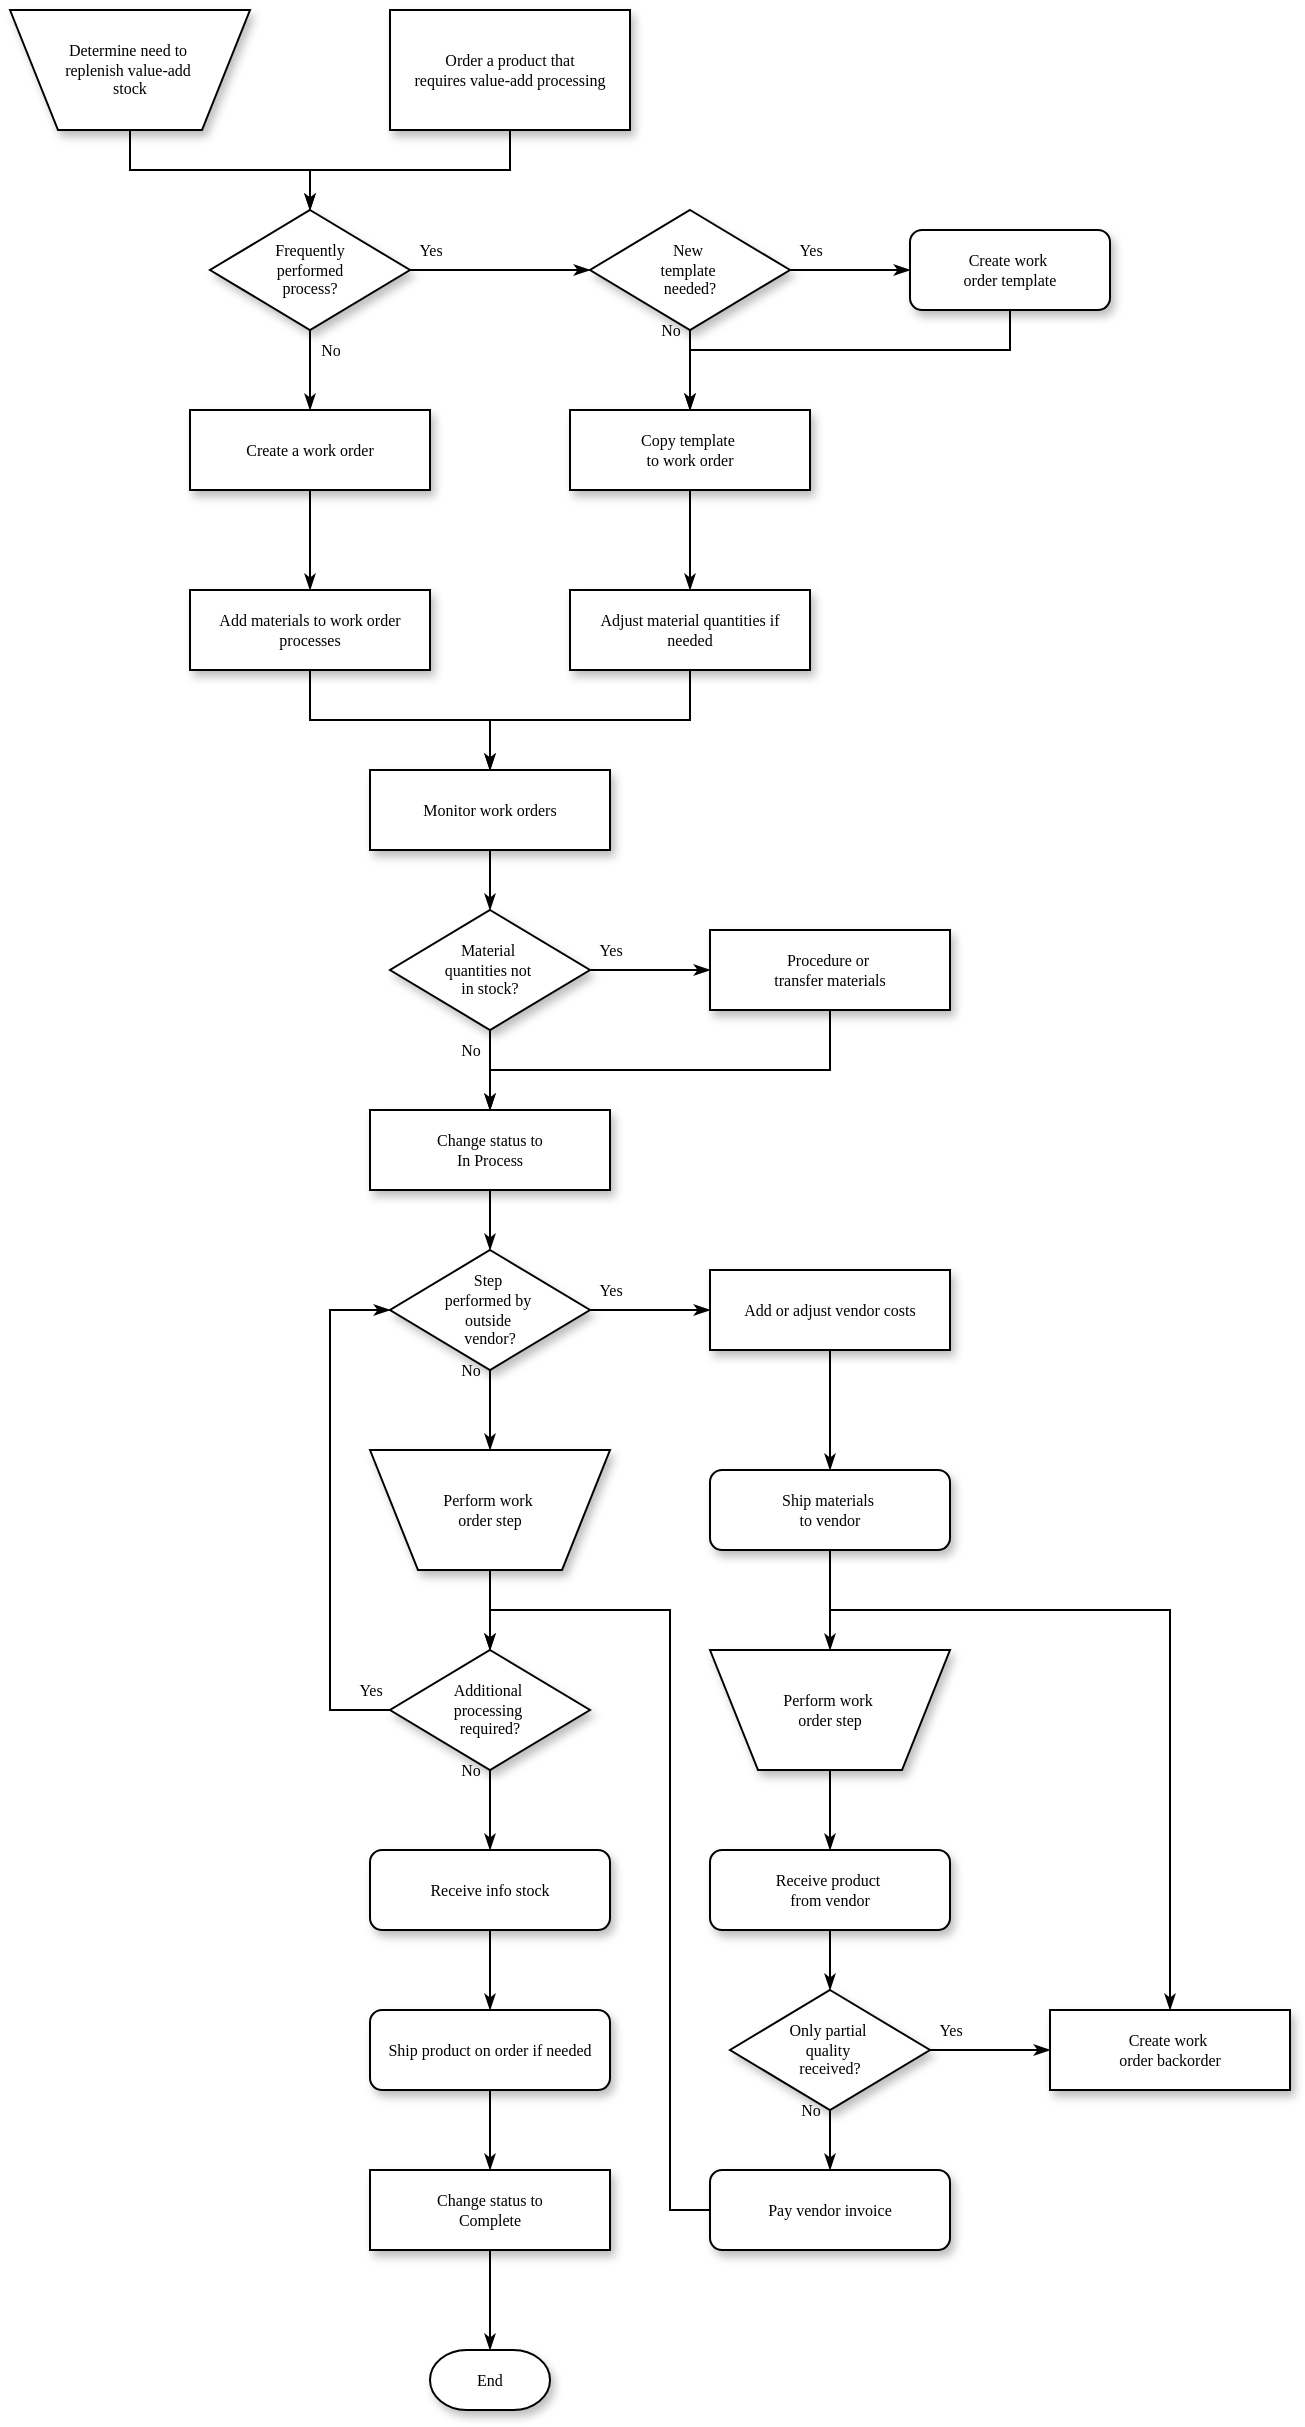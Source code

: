 <mxfile version="12.2.7" type="github" pages="2"><diagram name="Page-1" id="edf60f1a-56cd-e834-aa8a-f176f3a09ee4"><mxGraphModel dx="1024" dy="566" grid="1" gridSize="10" guides="1" tooltips="1" connect="1" arrows="1" fold="1" page="1" pageScale="1" pageWidth="1100" pageHeight="850" background="#ffffff" math="0" shadow="0"><root><mxCell id="0"/><mxCell id="1" parent="0"/><mxCell id="60e70716793133e9-31" style="edgeStyle=orthogonalEdgeStyle;rounded=0;html=1;labelBackgroundColor=none;startSize=5;endArrow=classicThin;endFill=1;endSize=5;jettySize=auto;orthogonalLoop=1;strokeWidth=1;fontFamily=Verdana;fontSize=8" parent="1" source="60e70716793133e9-2" target="60e70716793133e9-5" edge="1"><mxGeometry relative="1" as="geometry"/></mxCell><mxCell id="60e70716793133e9-2" value="Determine need to&amp;nbsp;&lt;div&gt;replenish value-add&amp;nbsp;&lt;/div&gt;&lt;div&gt;stock&lt;/div&gt;" style="shape=trapezoid;whiteSpace=wrap;html=1;rounded=0;shadow=1;labelBackgroundColor=none;strokeWidth=1;fontFamily=Verdana;fontSize=8;align=center;flipV=1;" parent="1" vertex="1"><mxGeometry x="100" y="120" width="120" height="60" as="geometry"/></mxCell><mxCell id="60e70716793133e9-32" style="edgeStyle=orthogonalEdgeStyle;rounded=0;html=1;labelBackgroundColor=none;startSize=5;endArrow=classicThin;endFill=1;endSize=5;jettySize=auto;orthogonalLoop=1;strokeWidth=1;fontFamily=Verdana;fontSize=8" parent="1" source="60e70716793133e9-4" target="60e70716793133e9-5" edge="1"><mxGeometry relative="1" as="geometry"/></mxCell><mxCell id="60e70716793133e9-4" value="Order a product that&lt;div&gt;requires value-add processing&lt;/div&gt;" style="rounded=0;whiteSpace=wrap;html=1;shadow=1;labelBackgroundColor=none;strokeWidth=1;fontFamily=Verdana;fontSize=8;align=center;" parent="1" vertex="1"><mxGeometry x="290" y="120" width="120" height="60" as="geometry"/></mxCell><mxCell id="60e70716793133e9-33" value="Yes" style="edgeStyle=orthogonalEdgeStyle;rounded=0;html=1;labelBackgroundColor=none;startSize=5;endArrow=classicThin;endFill=1;endSize=5;jettySize=auto;orthogonalLoop=1;strokeWidth=1;fontFamily=Verdana;fontSize=8" parent="1" source="60e70716793133e9-5" target="60e70716793133e9-7" edge="1"><mxGeometry x="-0.778" y="10" relative="1" as="geometry"><mxPoint as="offset"/></mxGeometry></mxCell><mxCell id="60e70716793133e9-37" value="No" style="edgeStyle=orthogonalEdgeStyle;rounded=0;html=1;labelBackgroundColor=none;startSize=5;endArrow=classicThin;endFill=1;endSize=5;jettySize=auto;orthogonalLoop=1;strokeWidth=1;fontFamily=Verdana;fontSize=8" parent="1" source="60e70716793133e9-5" target="60e70716793133e9-9" edge="1"><mxGeometry x="-0.5" y="10" relative="1" as="geometry"><mxPoint as="offset"/></mxGeometry></mxCell><mxCell id="60e70716793133e9-5" value="Frequently&lt;div&gt;performed&lt;/div&gt;&lt;div&gt;process?&lt;/div&gt;" style="rhombus;whiteSpace=wrap;html=1;rounded=0;shadow=1;labelBackgroundColor=none;strokeWidth=1;fontFamily=Verdana;fontSize=8;align=center;" parent="1" vertex="1"><mxGeometry x="200" y="220" width="100" height="60" as="geometry"/></mxCell><mxCell id="60e70716793133e9-34" value="Yes" style="edgeStyle=orthogonalEdgeStyle;rounded=0;html=1;labelBackgroundColor=none;startSize=5;endArrow=classicThin;endFill=1;endSize=5;jettySize=auto;orthogonalLoop=1;strokeWidth=1;fontFamily=Verdana;fontSize=8" parent="1" source="60e70716793133e9-7" target="60e70716793133e9-8" edge="1"><mxGeometry x="-0.667" y="10" relative="1" as="geometry"><mxPoint as="offset"/></mxGeometry></mxCell><mxCell id="60e70716793133e9-35" value="No" style="edgeStyle=orthogonalEdgeStyle;rounded=0;html=1;labelBackgroundColor=none;startSize=5;endArrow=classicThin;endFill=1;endSize=5;jettySize=auto;orthogonalLoop=1;strokeWidth=1;fontFamily=Verdana;fontSize=8" parent="1" source="60e70716793133e9-7" target="60e70716793133e9-10" edge="1"><mxGeometry x="-1" y="-10" relative="1" as="geometry"><mxPoint x="440" y="300" as="targetPoint"/><Array as="points"/><mxPoint as="offset"/></mxGeometry></mxCell><mxCell id="60e70716793133e9-7" value="New&amp;nbsp;&lt;div&gt;template&amp;nbsp;&lt;/div&gt;&lt;div&gt;needed?&lt;/div&gt;" style="rhombus;whiteSpace=wrap;html=1;rounded=0;shadow=1;labelBackgroundColor=none;strokeWidth=1;fontFamily=Verdana;fontSize=8;align=center;" parent="1" vertex="1"><mxGeometry x="390" y="220" width="100" height="60" as="geometry"/></mxCell><mxCell id="60e70716793133e9-36" style="edgeStyle=orthogonalEdgeStyle;rounded=0;html=1;labelBackgroundColor=none;startSize=5;endArrow=classicThin;endFill=1;endSize=5;jettySize=auto;orthogonalLoop=1;strokeWidth=1;fontFamily=Verdana;fontSize=8" parent="1" source="60e70716793133e9-8" target="60e70716793133e9-10" edge="1"><mxGeometry relative="1" as="geometry"><Array as="points"><mxPoint x="600" y="290"/><mxPoint x="440" y="290"/></Array></mxGeometry></mxCell><mxCell id="60e70716793133e9-8" value="Create work&amp;nbsp;&lt;div&gt;order template&lt;/div&gt;" style="rounded=1;whiteSpace=wrap;html=1;shadow=1;labelBackgroundColor=none;strokeWidth=1;fontFamily=Verdana;fontSize=8;align=center;" parent="1" vertex="1"><mxGeometry x="550" y="230" width="100" height="40" as="geometry"/></mxCell><mxCell id="60e70716793133e9-38" style="edgeStyle=orthogonalEdgeStyle;rounded=0;html=1;labelBackgroundColor=none;startSize=5;endArrow=classicThin;endFill=1;endSize=5;jettySize=auto;orthogonalLoop=1;strokeWidth=1;fontFamily=Verdana;fontSize=8" parent="1" source="60e70716793133e9-9" target="60e70716793133e9-11" edge="1"><mxGeometry relative="1" as="geometry"/></mxCell><mxCell id="60e70716793133e9-9" value="Create a work order" style="whiteSpace=wrap;html=1;rounded=0;shadow=1;labelBackgroundColor=none;strokeWidth=1;fontFamily=Verdana;fontSize=8;align=center;" parent="1" vertex="1"><mxGeometry x="190" y="320" width="120" height="40" as="geometry"/></mxCell><mxCell id="60e70716793133e9-39" style="edgeStyle=orthogonalEdgeStyle;rounded=0;html=1;labelBackgroundColor=none;startSize=5;endArrow=classicThin;endFill=1;endSize=5;jettySize=auto;orthogonalLoop=1;strokeWidth=1;fontFamily=Verdana;fontSize=8" parent="1" source="60e70716793133e9-10" target="60e70716793133e9-12" edge="1"><mxGeometry relative="1" as="geometry"/></mxCell><mxCell id="60e70716793133e9-10" value="Copy template&amp;nbsp;&lt;div&gt;to work order&lt;/div&gt;" style="whiteSpace=wrap;html=1;rounded=0;shadow=1;labelBackgroundColor=none;strokeWidth=1;fontFamily=Verdana;fontSize=8;align=center;" parent="1" vertex="1"><mxGeometry x="380" y="320" width="120" height="40" as="geometry"/></mxCell><mxCell id="60e70716793133e9-41" style="edgeStyle=orthogonalEdgeStyle;rounded=0;html=1;labelBackgroundColor=none;startSize=5;endArrow=classicThin;endFill=1;endSize=5;jettySize=auto;orthogonalLoop=1;strokeWidth=1;fontFamily=Verdana;fontSize=8" parent="1" source="60e70716793133e9-11" target="60e70716793133e9-13" edge="1"><mxGeometry relative="1" as="geometry"/></mxCell><mxCell id="60e70716793133e9-11" value="Add materials to work order processes" style="whiteSpace=wrap;html=1;rounded=0;shadow=1;labelBackgroundColor=none;strokeWidth=1;fontFamily=Verdana;fontSize=8;align=center;spacing=6;" parent="1" vertex="1"><mxGeometry x="190" y="410" width="120" height="40" as="geometry"/></mxCell><mxCell id="60e70716793133e9-40" style="edgeStyle=orthogonalEdgeStyle;rounded=0;html=1;labelBackgroundColor=none;startSize=5;endArrow=classicThin;endFill=1;endSize=5;jettySize=auto;orthogonalLoop=1;strokeWidth=1;fontFamily=Verdana;fontSize=8" parent="1" source="60e70716793133e9-12" target="60e70716793133e9-13" edge="1"><mxGeometry relative="1" as="geometry"/></mxCell><mxCell id="60e70716793133e9-12" value="Adjust material quantities if needed" style="whiteSpace=wrap;html=1;rounded=0;shadow=1;labelBackgroundColor=none;strokeWidth=1;fontFamily=Verdana;fontSize=8;align=center;spacing=6;" parent="1" vertex="1"><mxGeometry x="380" y="410" width="120" height="40" as="geometry"/></mxCell><mxCell id="60e70716793133e9-42" style="edgeStyle=orthogonalEdgeStyle;rounded=0;html=1;labelBackgroundColor=none;startSize=5;endArrow=classicThin;endFill=1;endSize=5;jettySize=auto;orthogonalLoop=1;strokeWidth=1;fontFamily=Verdana;fontSize=8" parent="1" source="60e70716793133e9-13" target="60e70716793133e9-14" edge="1"><mxGeometry relative="1" as="geometry"/></mxCell><mxCell id="60e70716793133e9-13" value="Monitor work orders" style="whiteSpace=wrap;html=1;rounded=0;shadow=1;labelBackgroundColor=none;strokeWidth=1;fontFamily=Verdana;fontSize=8;align=center;" parent="1" vertex="1"><mxGeometry x="280" y="500" width="120" height="40" as="geometry"/></mxCell><mxCell id="60e70716793133e9-43" value="Yes" style="edgeStyle=orthogonalEdgeStyle;rounded=0;html=1;labelBackgroundColor=none;startSize=5;endArrow=classicThin;endFill=1;endSize=5;jettySize=auto;orthogonalLoop=1;strokeWidth=1;fontFamily=Verdana;fontSize=8" parent="1" source="60e70716793133e9-14" target="60e70716793133e9-15" edge="1"><mxGeometry x="-0.667" y="10" relative="1" as="geometry"><mxPoint as="offset"/></mxGeometry></mxCell><mxCell id="60e70716793133e9-44" value="No" style="edgeStyle=orthogonalEdgeStyle;rounded=0;html=1;labelBackgroundColor=none;startSize=5;endArrow=classicThin;endFill=1;endSize=5;jettySize=auto;orthogonalLoop=1;strokeWidth=1;fontFamily=Verdana;fontSize=8" parent="1" source="60e70716793133e9-14" target="60e70716793133e9-16" edge="1"><mxGeometry x="-0.5" y="-10" relative="1" as="geometry"><mxPoint as="offset"/></mxGeometry></mxCell><mxCell id="60e70716793133e9-14" value="Material&amp;nbsp;&lt;div&gt;quantities not&amp;nbsp;&lt;/div&gt;&lt;div&gt;in stock?&lt;/div&gt;" style="rhombus;whiteSpace=wrap;html=1;rounded=0;shadow=1;labelBackgroundColor=none;strokeWidth=1;fontFamily=Verdana;fontSize=8;align=center;" parent="1" vertex="1"><mxGeometry x="290" y="570" width="100" height="60" as="geometry"/></mxCell><mxCell id="60e70716793133e9-45" style="edgeStyle=orthogonalEdgeStyle;rounded=0;html=1;labelBackgroundColor=none;startSize=5;endArrow=classicThin;endFill=1;endSize=5;jettySize=auto;orthogonalLoop=1;strokeWidth=1;fontFamily=Verdana;fontSize=8" parent="1" source="60e70716793133e9-15" target="60e70716793133e9-16" edge="1"><mxGeometry relative="1" as="geometry"><Array as="points"><mxPoint x="510" y="650"/><mxPoint x="340" y="650"/></Array></mxGeometry></mxCell><mxCell id="60e70716793133e9-15" value="Procedure or&amp;nbsp;&lt;div&gt;transfer materials&lt;/div&gt;" style="whiteSpace=wrap;html=1;rounded=0;shadow=1;labelBackgroundColor=none;strokeWidth=1;fontFamily=Verdana;fontSize=8;align=center;" parent="1" vertex="1"><mxGeometry x="450" y="580" width="120" height="40" as="geometry"/></mxCell><mxCell id="60e70716793133e9-46" style="edgeStyle=orthogonalEdgeStyle;rounded=0;html=1;labelBackgroundColor=none;startSize=5;endArrow=classicThin;endFill=1;endSize=5;jettySize=auto;orthogonalLoop=1;strokeWidth=1;fontFamily=Verdana;fontSize=8" parent="1" source="60e70716793133e9-16" target="60e70716793133e9-17" edge="1"><mxGeometry relative="1" as="geometry"/></mxCell><mxCell id="60e70716793133e9-16" value="Change status to&lt;div&gt;In Process&lt;/div&gt;" style="whiteSpace=wrap;html=1;rounded=0;shadow=1;labelBackgroundColor=none;strokeWidth=1;fontFamily=Verdana;fontSize=8;align=center;" parent="1" vertex="1"><mxGeometry x="280" y="670" width="120" height="40" as="geometry"/></mxCell><mxCell id="60e70716793133e9-47" value="Yes" style="edgeStyle=orthogonalEdgeStyle;rounded=0;html=1;labelBackgroundColor=none;startSize=5;endArrow=classicThin;endFill=1;endSize=5;jettySize=auto;orthogonalLoop=1;strokeWidth=1;fontFamily=Verdana;fontSize=8" parent="1" source="60e70716793133e9-17" target="60e70716793133e9-18" edge="1"><mxGeometry x="-0.667" y="10" relative="1" as="geometry"><mxPoint as="offset"/></mxGeometry></mxCell><mxCell id="60e70716793133e9-50" value="No" style="edgeStyle=orthogonalEdgeStyle;rounded=0;html=1;labelBackgroundColor=none;startSize=5;endArrow=classicThin;endFill=1;endSize=5;jettySize=auto;orthogonalLoop=1;strokeWidth=1;fontFamily=Verdana;fontSize=8" parent="1" source="60e70716793133e9-17" target="60e70716793133e9-19" edge="1"><mxGeometry x="-1" y="-10" relative="1" as="geometry"><mxPoint as="offset"/></mxGeometry></mxCell><mxCell id="60e70716793133e9-17" value="Step&amp;nbsp;&lt;div&gt;performed by&amp;nbsp;&lt;/div&gt;&lt;div&gt;outside&amp;nbsp;&lt;/div&gt;&lt;div&gt;vendor?&lt;/div&gt;" style="rhombus;whiteSpace=wrap;html=1;rounded=0;shadow=1;labelBackgroundColor=none;strokeWidth=1;fontFamily=Verdana;fontSize=8;align=center;" parent="1" vertex="1"><mxGeometry x="290" y="740" width="100" height="60" as="geometry"/></mxCell><mxCell id="60e70716793133e9-48" style="edgeStyle=orthogonalEdgeStyle;rounded=0;html=1;labelBackgroundColor=none;startSize=5;endArrow=classicThin;endFill=1;endSize=5;jettySize=auto;orthogonalLoop=1;strokeWidth=1;fontFamily=Verdana;fontSize=8" parent="1" source="60e70716793133e9-18" target="60e70716793133e9-20" edge="1"><mxGeometry relative="1" as="geometry"/></mxCell><mxCell id="60e70716793133e9-18" value="Add or adjust vendor costs" style="whiteSpace=wrap;html=1;rounded=0;shadow=1;labelBackgroundColor=none;strokeWidth=1;fontFamily=Verdana;fontSize=8;align=center;" parent="1" vertex="1"><mxGeometry x="450" y="750" width="120" height="40" as="geometry"/></mxCell><mxCell id="60e70716793133e9-52" style="edgeStyle=orthogonalEdgeStyle;rounded=0;html=1;labelBackgroundColor=none;startSize=5;endArrow=classicThin;endFill=1;endSize=5;jettySize=auto;orthogonalLoop=1;strokeWidth=1;fontFamily=Verdana;fontSize=8" parent="1" source="60e70716793133e9-19" target="60e70716793133e9-21" edge="1"><mxGeometry relative="1" as="geometry"/></mxCell><mxCell id="60e70716793133e9-19" value="Perform work&amp;nbsp;&lt;div&gt;order step&lt;/div&gt;" style="shape=trapezoid;whiteSpace=wrap;html=1;rounded=0;shadow=1;labelBackgroundColor=none;strokeWidth=1;fontFamily=Verdana;fontSize=8;align=center;flipV=1;" parent="1" vertex="1"><mxGeometry x="280" y="840" width="120" height="60" as="geometry"/></mxCell><mxCell id="60e70716793133e9-49" style="edgeStyle=orthogonalEdgeStyle;rounded=0;html=1;labelBackgroundColor=none;startSize=5;endArrow=classicThin;endFill=1;endSize=5;jettySize=auto;orthogonalLoop=1;strokeWidth=1;fontFamily=Verdana;fontSize=8" parent="1" source="60e70716793133e9-20" target="60e70716793133e9-22" edge="1"><mxGeometry relative="1" as="geometry"/></mxCell><mxCell id="60e70716793133e9-53" style="edgeStyle=orthogonalEdgeStyle;rounded=0;html=1;labelBackgroundColor=none;startSize=5;endArrow=classicThin;endFill=1;endSize=5;jettySize=auto;orthogonalLoop=1;strokeWidth=1;fontFamily=Verdana;fontSize=8" parent="1" source="60e70716793133e9-20" target="60e70716793133e9-27" edge="1"><mxGeometry relative="1" as="geometry"><Array as="points"><mxPoint x="510" y="920"/><mxPoint x="680" y="920"/></Array></mxGeometry></mxCell><mxCell id="60e70716793133e9-20" value="Ship materials&amp;nbsp;&lt;div&gt;to vendor&lt;/div&gt;" style="rounded=1;whiteSpace=wrap;html=1;shadow=1;labelBackgroundColor=none;strokeWidth=1;fontFamily=Verdana;fontSize=8;align=center;" parent="1" vertex="1"><mxGeometry x="450" y="850" width="120" height="40" as="geometry"/></mxCell><mxCell id="60e70716793133e9-51" value="Yes" style="edgeStyle=orthogonalEdgeStyle;rounded=0;html=1;labelBackgroundColor=none;startSize=5;endArrow=classicThin;endFill=1;endSize=5;jettySize=auto;orthogonalLoop=1;strokeWidth=1;fontFamily=Verdana;fontSize=8" parent="1" source="60e70716793133e9-21" target="60e70716793133e9-17" edge="1"><mxGeometry x="-0.692" y="-20" relative="1" as="geometry"><Array as="points"><mxPoint x="260" y="970.0"/><mxPoint x="260" y="770"/></Array><mxPoint as="offset"/></mxGeometry></mxCell><mxCell id="60e70716793133e9-54" value="No" style="edgeStyle=orthogonalEdgeStyle;rounded=0;html=1;labelBackgroundColor=none;startSize=5;endArrow=classicThin;endFill=1;endSize=5;jettySize=auto;orthogonalLoop=1;strokeWidth=1;fontFamily=Verdana;fontSize=8" parent="1" source="60e70716793133e9-21" target="60e70716793133e9-23" edge="1"><mxGeometry x="-1" y="-10" relative="1" as="geometry"><mxPoint as="offset"/></mxGeometry></mxCell><mxCell id="60e70716793133e9-21" value="Additional&amp;nbsp;&lt;div&gt;processing&amp;nbsp;&lt;/div&gt;&lt;div&gt;required?&lt;/div&gt;" style="rhombus;whiteSpace=wrap;html=1;rounded=0;shadow=1;labelBackgroundColor=none;strokeWidth=1;fontFamily=Verdana;fontSize=8;align=center;" parent="1" vertex="1"><mxGeometry x="290" y="940" width="100" height="60" as="geometry"/></mxCell><mxCell id="60e70716793133e9-58" style="edgeStyle=orthogonalEdgeStyle;rounded=0;html=1;labelBackgroundColor=none;startSize=5;endArrow=classicThin;endFill=1;endSize=5;jettySize=auto;orthogonalLoop=1;strokeWidth=1;fontFamily=Verdana;fontSize=8" parent="1" source="60e70716793133e9-22" target="60e70716793133e9-24" edge="1"><mxGeometry relative="1" as="geometry"/></mxCell><mxCell id="60e70716793133e9-22" value="Perform work&amp;nbsp;&lt;div&gt;order step&lt;/div&gt;" style="shape=trapezoid;whiteSpace=wrap;html=1;rounded=0;shadow=1;labelBackgroundColor=none;strokeWidth=1;fontFamily=Verdana;fontSize=8;align=center;flipV=1;" parent="1" vertex="1"><mxGeometry x="450" y="940" width="120" height="60" as="geometry"/></mxCell><mxCell id="60e70716793133e9-55" style="edgeStyle=orthogonalEdgeStyle;rounded=0;html=1;labelBackgroundColor=none;startSize=5;endArrow=classicThin;endFill=1;endSize=5;jettySize=auto;orthogonalLoop=1;strokeWidth=1;fontFamily=Verdana;fontSize=8" parent="1" source="60e70716793133e9-23" target="60e70716793133e9-25" edge="1"><mxGeometry relative="1" as="geometry"/></mxCell><mxCell id="60e70716793133e9-23" value="Receive info stock" style="rounded=1;whiteSpace=wrap;html=1;shadow=1;labelBackgroundColor=none;strokeWidth=1;fontFamily=Verdana;fontSize=8;align=center;" parent="1" vertex="1"><mxGeometry x="280" y="1040" width="120" height="40" as="geometry"/></mxCell><mxCell id="60e70716793133e9-59" style="edgeStyle=orthogonalEdgeStyle;rounded=0;html=1;labelBackgroundColor=none;startSize=5;endArrow=classicThin;endFill=1;endSize=5;jettySize=auto;orthogonalLoop=1;strokeWidth=1;fontFamily=Verdana;fontSize=8" parent="1" source="60e70716793133e9-24" target="60e70716793133e9-26" edge="1"><mxGeometry relative="1" as="geometry"/></mxCell><mxCell id="60e70716793133e9-24" value="Receive product&amp;nbsp;&lt;div&gt;from vendor&lt;/div&gt;" style="rounded=1;whiteSpace=wrap;html=1;shadow=1;labelBackgroundColor=none;strokeWidth=1;fontFamily=Verdana;fontSize=8;align=center;" parent="1" vertex="1"><mxGeometry x="450" y="1040" width="120" height="40" as="geometry"/></mxCell><mxCell id="60e70716793133e9-56" style="edgeStyle=orthogonalEdgeStyle;rounded=0;html=1;labelBackgroundColor=none;startSize=5;endArrow=classicThin;endFill=1;endSize=5;jettySize=auto;orthogonalLoop=1;strokeWidth=1;fontFamily=Verdana;fontSize=8" parent="1" source="60e70716793133e9-25" target="60e70716793133e9-28" edge="1"><mxGeometry relative="1" as="geometry"/></mxCell><mxCell id="60e70716793133e9-25" value="Ship product on order if needed" style="rounded=1;whiteSpace=wrap;html=1;shadow=1;labelBackgroundColor=none;strokeWidth=1;fontFamily=Verdana;fontSize=8;align=center;" parent="1" vertex="1"><mxGeometry x="280" y="1120" width="120" height="40" as="geometry"/></mxCell><mxCell id="60e70716793133e9-60" value="No" style="edgeStyle=orthogonalEdgeStyle;rounded=0;html=1;labelBackgroundColor=none;startSize=5;endArrow=classicThin;endFill=1;endSize=5;jettySize=auto;orthogonalLoop=1;strokeWidth=1;fontFamily=Verdana;fontSize=8" parent="1" source="60e70716793133e9-26" target="60e70716793133e9-29" edge="1"><mxGeometry x="0.2" y="14" relative="1" as="geometry"><mxPoint x="-24" y="-10" as="offset"/></mxGeometry></mxCell><mxCell id="60e70716793133e9-61" value="Yes" style="edgeStyle=orthogonalEdgeStyle;rounded=0;html=1;labelBackgroundColor=none;startSize=5;endArrow=classicThin;endFill=1;endSize=5;jettySize=auto;orthogonalLoop=1;strokeWidth=1;fontFamily=Verdana;fontSize=8" parent="1" source="60e70716793133e9-26" target="60e70716793133e9-27" edge="1"><mxGeometry x="-0.667" y="10" relative="1" as="geometry"><mxPoint as="offset"/></mxGeometry></mxCell><mxCell id="60e70716793133e9-26" value="Only partial&amp;nbsp;&lt;div&gt;quality&amp;nbsp;&lt;/div&gt;&lt;div&gt;received?&lt;/div&gt;" style="rhombus;whiteSpace=wrap;html=1;rounded=0;shadow=1;labelBackgroundColor=none;strokeWidth=1;fontFamily=Verdana;fontSize=8;align=center;" parent="1" vertex="1"><mxGeometry x="460" y="1110" width="100" height="60" as="geometry"/></mxCell><mxCell id="60e70716793133e9-27" value="Create work&amp;nbsp;&lt;div&gt;order backorder&lt;/div&gt;" style="whiteSpace=wrap;html=1;rounded=0;shadow=1;labelBackgroundColor=none;strokeWidth=1;fontFamily=Verdana;fontSize=8;align=center;" parent="1" vertex="1"><mxGeometry x="620" y="1120" width="120" height="40" as="geometry"/></mxCell><mxCell id="60e70716793133e9-57" style="edgeStyle=orthogonalEdgeStyle;rounded=0;html=1;labelBackgroundColor=none;startSize=5;endArrow=classicThin;endFill=1;endSize=5;jettySize=auto;orthogonalLoop=1;strokeWidth=1;fontFamily=Verdana;fontSize=8" parent="1" source="60e70716793133e9-28" target="60e70716793133e9-30" edge="1"><mxGeometry relative="1" as="geometry"/></mxCell><mxCell id="60e70716793133e9-28" value="Change status to&lt;div&gt;Complete&lt;/div&gt;" style="whiteSpace=wrap;html=1;rounded=0;shadow=1;labelBackgroundColor=none;strokeWidth=1;fontFamily=Verdana;fontSize=8;align=center;" parent="1" vertex="1"><mxGeometry x="280" y="1200" width="120" height="40" as="geometry"/></mxCell><mxCell id="60e70716793133e9-62" style="edgeStyle=orthogonalEdgeStyle;rounded=0;html=1;labelBackgroundColor=none;startSize=5;endArrow=classicThin;endFill=1;endSize=5;jettySize=auto;orthogonalLoop=1;strokeWidth=1;fontFamily=Verdana;fontSize=8" parent="1" source="60e70716793133e9-29" target="60e70716793133e9-21" edge="1"><mxGeometry relative="1" as="geometry"><Array as="points"><mxPoint x="430" y="1220"/><mxPoint x="430" y="920"/><mxPoint x="340" y="920"/></Array></mxGeometry></mxCell><mxCell id="60e70716793133e9-29" value="Pay vendor invoice" style="rounded=1;whiteSpace=wrap;html=1;shadow=1;labelBackgroundColor=none;strokeWidth=1;fontFamily=Verdana;fontSize=8;align=center;" parent="1" vertex="1"><mxGeometry x="450" y="1200" width="120" height="40" as="geometry"/></mxCell><mxCell id="60e70716793133e9-30" value="End" style="strokeWidth=1;html=1;shape=mxgraph.flowchart.terminator;whiteSpace=wrap;rounded=0;shadow=1;labelBackgroundColor=none;fontFamily=Verdana;fontSize=8;align=center;" parent="1" vertex="1"><mxGeometry x="310" y="1290" width="60" height="30" as="geometry"/></mxCell></root></mxGraphModel></diagram><diagram id="USqVr7NMXkFv1ZNCMpNS" name="Page-2"><mxGraphModel dx="1024" dy="517" grid="1" gridSize="10" guides="1" tooltips="1" connect="1" arrows="1" fold="1" page="1" pageScale="1" pageWidth="850" pageHeight="1100" math="0" shadow="0"><root><mxCell id="oAKHYpvyn6T8QL9_5P4f-0"/><mxCell id="oAKHYpvyn6T8QL9_5P4f-1" parent="oAKHYpvyn6T8QL9_5P4f-0"/><mxCell id="oAKHYpvyn6T8QL9_5P4f-4" style="edgeStyle=orthogonalEdgeStyle;rounded=0;orthogonalLoop=1;jettySize=auto;html=1;exitX=0.5;exitY=1;exitDx=0;exitDy=0;entryX=0.5;entryY=0;entryDx=0;entryDy=0;" edge="1" parent="oAKHYpvyn6T8QL9_5P4f-1" source="oAKHYpvyn6T8QL9_5P4f-2" target="oAKHYpvyn6T8QL9_5P4f-3"><mxGeometry relative="1" as="geometry"/></mxCell><mxCell id="oAKHYpvyn6T8QL9_5P4f-2" value="Customer order" style="rounded=1;whiteSpace=wrap;html=1;" vertex="1" parent="oAKHYpvyn6T8QL9_5P4f-1"><mxGeometry x="220" y="90" width="120" height="60" as="geometry"/></mxCell><mxCell id="oAKHYpvyn6T8QL9_5P4f-6" style="edgeStyle=orthogonalEdgeStyle;rounded=0;orthogonalLoop=1;jettySize=auto;html=1;entryX=0;entryY=0.5;entryDx=0;entryDy=0;" edge="1" parent="oAKHYpvyn6T8QL9_5P4f-1" source="oAKHYpvyn6T8QL9_5P4f-3" target="oAKHYpvyn6T8QL9_5P4f-5"><mxGeometry relative="1" as="geometry"/></mxCell><mxCell id="oAKHYpvyn6T8QL9_5P4f-10" style="edgeStyle=orthogonalEdgeStyle;rounded=0;orthogonalLoop=1;jettySize=auto;html=1;entryX=0.5;entryY=0;entryDx=0;entryDy=0;" edge="1" parent="oAKHYpvyn6T8QL9_5P4f-1" source="oAKHYpvyn6T8QL9_5P4f-3" target="oAKHYpvyn6T8QL9_5P4f-9"><mxGeometry relative="1" as="geometry"/></mxCell><mxCell id="oAKHYpvyn6T8QL9_5P4f-3" value="Is it in FP inventory?" style="rhombus;whiteSpace=wrap;html=1;" vertex="1" parent="oAKHYpvyn6T8QL9_5P4f-1"><mxGeometry x="240" y="210" width="80" height="80" as="geometry"/></mxCell><mxCell id="oAKHYpvyn6T8QL9_5P4f-40" value="" style="edgeStyle=orthogonalEdgeStyle;rounded=0;orthogonalLoop=1;jettySize=auto;html=1;" edge="1" parent="oAKHYpvyn6T8QL9_5P4f-1" source="oAKHYpvyn6T8QL9_5P4f-5" target="oAKHYpvyn6T8QL9_5P4f-39"><mxGeometry relative="1" as="geometry"/></mxCell><mxCell id="oAKHYpvyn6T8QL9_5P4f-5" value="FP inventory" style="rounded=1;whiteSpace=wrap;html=1;arcSize=1;" vertex="1" parent="oAKHYpvyn6T8QL9_5P4f-1"><mxGeometry x="425" y="220" width="120" height="60" as="geometry"/></mxCell><mxCell id="oAKHYpvyn6T8QL9_5P4f-49" style="edgeStyle=orthogonalEdgeStyle;rounded=0;orthogonalLoop=1;jettySize=auto;html=1;entryX=0.197;entryY=1.037;entryDx=0;entryDy=0;entryPerimeter=0;" edge="1" parent="oAKHYpvyn6T8QL9_5P4f-1" source="oAKHYpvyn6T8QL9_5P4f-41" target="oAKHYpvyn6T8QL9_5P4f-23"><mxGeometry relative="1" as="geometry"/></mxCell><mxCell id="oAKHYpvyn6T8QL9_5P4f-41" value="MRP &amp;amp; MPS order" style="rounded=1;whiteSpace=wrap;html=1;arcSize=14;" vertex="1" parent="oAKHYpvyn6T8QL9_5P4f-1"><mxGeometry x="313" y="970" width="120" height="60" as="geometry"/></mxCell><mxCell id="oAKHYpvyn6T8QL9_5P4f-39" value="Ship to customer" style="rounded=1;whiteSpace=wrap;html=1;" vertex="1" parent="oAKHYpvyn6T8QL9_5P4f-1"><mxGeometry x="425" y="80" width="120" height="60" as="geometry"/></mxCell><mxCell id="oAKHYpvyn6T8QL9_5P4f-8" value="Yes" style="text;html=1;strokeColor=none;fillColor=none;align=center;verticalAlign=middle;whiteSpace=wrap;rounded=0;" vertex="1" parent="oAKHYpvyn6T8QL9_5P4f-1"><mxGeometry x="353" y="230" width="40" height="20" as="geometry"/></mxCell><mxCell id="oAKHYpvyn6T8QL9_5P4f-13" value="" style="edgeStyle=orthogonalEdgeStyle;rounded=0;orthogonalLoop=1;jettySize=auto;html=1;entryX=0;entryY=0.5;entryDx=0;entryDy=0;" edge="1" parent="oAKHYpvyn6T8QL9_5P4f-1" source="oAKHYpvyn6T8QL9_5P4f-9" target="oAKHYpvyn6T8QL9_5P4f-44"><mxGeometry relative="1" as="geometry"><mxPoint x="410" y="405" as="targetPoint"/></mxGeometry></mxCell><mxCell id="oAKHYpvyn6T8QL9_5P4f-18" value="" style="edgeStyle=orthogonalEdgeStyle;rounded=0;orthogonalLoop=1;jettySize=auto;html=1;" edge="1" parent="oAKHYpvyn6T8QL9_5P4f-1" source="oAKHYpvyn6T8QL9_5P4f-9" target="oAKHYpvyn6T8QL9_5P4f-17"><mxGeometry relative="1" as="geometry"/></mxCell><mxCell id="oAKHYpvyn6T8QL9_5P4f-9" value="all parts are available in WIP?" style="rhombus;whiteSpace=wrap;html=1;" vertex="1" parent="oAKHYpvyn6T8QL9_5P4f-1"><mxGeometry x="230" y="360" width="100" height="90" as="geometry"/></mxCell><mxCell id="oAKHYpvyn6T8QL9_5P4f-21" style="edgeStyle=orthogonalEdgeStyle;rounded=0;orthogonalLoop=1;jettySize=auto;html=1;exitX=0;exitY=0.5;exitDx=0;exitDy=0;entryX=1;entryY=0.5;entryDx=0;entryDy=0;" edge="1" parent="oAKHYpvyn6T8QL9_5P4f-1" source="oAKHYpvyn6T8QL9_5P4f-17" target="oAKHYpvyn6T8QL9_5P4f-20"><mxGeometry relative="1" as="geometry"/></mxCell><mxCell id="oAKHYpvyn6T8QL9_5P4f-29" value="" style="edgeStyle=orthogonalEdgeStyle;rounded=0;orthogonalLoop=1;jettySize=auto;html=1;" edge="1" parent="oAKHYpvyn6T8QL9_5P4f-1" source="oAKHYpvyn6T8QL9_5P4f-17" target="oAKHYpvyn6T8QL9_5P4f-28"><mxGeometry relative="1" as="geometry"/></mxCell><mxCell id="oAKHYpvyn6T8QL9_5P4f-17" value="RM available to start production?" style="rhombus;whiteSpace=wrap;html=1;" vertex="1" parent="oAKHYpvyn6T8QL9_5P4f-1"><mxGeometry x="220" y="530" width="120" height="90" as="geometry"/></mxCell><mxCell id="oAKHYpvyn6T8QL9_5P4f-31" value="" style="edgeStyle=orthogonalEdgeStyle;rounded=0;orthogonalLoop=1;jettySize=auto;html=1;" edge="1" parent="oAKHYpvyn6T8QL9_5P4f-1" source="oAKHYpvyn6T8QL9_5P4f-28" target="oAKHYpvyn6T8QL9_5P4f-23"><mxGeometry relative="1" as="geometry"/></mxCell><mxCell id="oAKHYpvyn6T8QL9_5P4f-34" style="edgeStyle=orthogonalEdgeStyle;rounded=0;orthogonalLoop=1;jettySize=auto;html=1;entryX=0;entryY=0.5;entryDx=0;entryDy=0;" edge="1" parent="oAKHYpvyn6T8QL9_5P4f-1" source="oAKHYpvyn6T8QL9_5P4f-28" target="oAKHYpvyn6T8QL9_5P4f-33"><mxGeometry relative="1" as="geometry"/></mxCell><mxCell id="oAKHYpvyn6T8QL9_5P4f-28" value="M/c, Labor available to start production?" style="rhombus;whiteSpace=wrap;html=1;" vertex="1" parent="oAKHYpvyn6T8QL9_5P4f-1"><mxGeometry x="220" y="660" width="120" height="90" as="geometry"/></mxCell><mxCell id="oAKHYpvyn6T8QL9_5P4f-11" value="No" style="text;html=1;strokeColor=none;fillColor=none;align=center;verticalAlign=middle;whiteSpace=wrap;rounded=0;" vertex="1" parent="oAKHYpvyn6T8QL9_5P4f-1"><mxGeometry x="290" y="315" width="40" height="20" as="geometry"/></mxCell><mxCell id="oAKHYpvyn6T8QL9_5P4f-15" style="edgeStyle=orthogonalEdgeStyle;rounded=0;orthogonalLoop=1;jettySize=auto;html=1;" edge="1" parent="oAKHYpvyn6T8QL9_5P4f-1" source="oAKHYpvyn6T8QL9_5P4f-14" target="oAKHYpvyn6T8QL9_5P4f-5"><mxGeometry relative="1" as="geometry"/></mxCell><mxCell id="oAKHYpvyn6T8QL9_5P4f-14" value="WO to assembly" style="rounded=1;whiteSpace=wrap;html=1;" vertex="1" parent="oAKHYpvyn6T8QL9_5P4f-1"><mxGeometry x="425" y="375" width="120" height="60" as="geometry"/></mxCell><mxCell id="oAKHYpvyn6T8QL9_5P4f-16" value="Yes" style="text;html=1;strokeColor=none;fillColor=none;align=center;verticalAlign=middle;whiteSpace=wrap;rounded=0;" vertex="1" parent="oAKHYpvyn6T8QL9_5P4f-1"><mxGeometry x="353" y="385" width="40" height="20" as="geometry"/></mxCell><mxCell id="oAKHYpvyn6T8QL9_5P4f-19" value="No" style="text;html=1;strokeColor=none;fillColor=none;align=center;verticalAlign=middle;whiteSpace=wrap;rounded=0;" vertex="1" parent="oAKHYpvyn6T8QL9_5P4f-1"><mxGeometry x="280" y="470" width="40" height="20" as="geometry"/></mxCell><mxCell id="oAKHYpvyn6T8QL9_5P4f-27" style="edgeStyle=orthogonalEdgeStyle;rounded=0;orthogonalLoop=1;jettySize=auto;html=1;entryX=0.5;entryY=0;entryDx=0;entryDy=0;" edge="1" parent="oAKHYpvyn6T8QL9_5P4f-1" source="oAKHYpvyn6T8QL9_5P4f-20" target="oAKHYpvyn6T8QL9_5P4f-26"><mxGeometry relative="1" as="geometry"/></mxCell><mxCell id="oAKHYpvyn6T8QL9_5P4f-20" value="PO to supplier" style="rounded=1;whiteSpace=wrap;html=1;" vertex="1" parent="oAKHYpvyn6T8QL9_5P4f-1"><mxGeometry x="30" y="545" width="120" height="60" as="geometry"/></mxCell><mxCell id="oAKHYpvyn6T8QL9_5P4f-22" value="No" style="text;html=1;strokeColor=none;fillColor=none;align=center;verticalAlign=middle;whiteSpace=wrap;rounded=0;" vertex="1" parent="oAKHYpvyn6T8QL9_5P4f-1"><mxGeometry x="170" y="555" width="40" height="20" as="geometry"/></mxCell><mxCell id="oAKHYpvyn6T8QL9_5P4f-47" style="edgeStyle=orthogonalEdgeStyle;rounded=0;orthogonalLoop=1;jettySize=auto;html=1;entryX=0.62;entryY=1.09;entryDx=0;entryDy=0;entryPerimeter=0;" edge="1" parent="oAKHYpvyn6T8QL9_5P4f-1" source="oAKHYpvyn6T8QL9_5P4f-23" target="oAKHYpvyn6T8QL9_5P4f-44"><mxGeometry relative="1" as="geometry"><Array as="points"><mxPoint x="280" y="900"/><mxPoint x="544" y="900"/></Array></mxGeometry></mxCell><mxCell id="oAKHYpvyn6T8QL9_5P4f-23" value="WO to production" style="rounded=1;whiteSpace=wrap;html=1;" vertex="1" parent="oAKHYpvyn6T8QL9_5P4f-1"><mxGeometry x="220" y="820" width="120" height="60" as="geometry"/></mxCell><mxCell id="oAKHYpvyn6T8QL9_5P4f-35" style="edgeStyle=orthogonalEdgeStyle;rounded=0;orthogonalLoop=1;jettySize=auto;html=1;" edge="1" parent="oAKHYpvyn6T8QL9_5P4f-1" source="oAKHYpvyn6T8QL9_5P4f-26" target="oAKHYpvyn6T8QL9_5P4f-23"><mxGeometry relative="1" as="geometry"/></mxCell><mxCell id="oAKHYpvyn6T8QL9_5P4f-26" value="RM" style="rounded=0;whiteSpace=wrap;html=1;" vertex="1" parent="oAKHYpvyn6T8QL9_5P4f-1"><mxGeometry x="30" y="820" width="120" height="60" as="geometry"/></mxCell><mxCell id="oAKHYpvyn6T8QL9_5P4f-30" value="Yes" style="text;html=1;strokeColor=none;fillColor=none;align=center;verticalAlign=middle;whiteSpace=wrap;rounded=0;" vertex="1" parent="oAKHYpvyn6T8QL9_5P4f-1"><mxGeometry x="280" y="630" width="40" height="20" as="geometry"/></mxCell><mxCell id="oAKHYpvyn6T8QL9_5P4f-32" value="Yes" style="text;html=1;strokeColor=none;fillColor=none;align=center;verticalAlign=middle;whiteSpace=wrap;rounded=0;" vertex="1" parent="oAKHYpvyn6T8QL9_5P4f-1"><mxGeometry x="280" y="775" width="40" height="20" as="geometry"/></mxCell><mxCell id="oAKHYpvyn6T8QL9_5P4f-36" style="edgeStyle=orthogonalEdgeStyle;rounded=0;orthogonalLoop=1;jettySize=auto;html=1;entryX=1;entryY=0.5;entryDx=0;entryDy=0;" edge="1" parent="oAKHYpvyn6T8QL9_5P4f-1" source="oAKHYpvyn6T8QL9_5P4f-33" target="oAKHYpvyn6T8QL9_5P4f-23"><mxGeometry relative="1" as="geometry"><Array as="points"><mxPoint x="480" y="850"/></Array></mxGeometry></mxCell><mxCell id="oAKHYpvyn6T8QL9_5P4f-33" value="Run second shift" style="rounded=1;whiteSpace=wrap;html=1;" vertex="1" parent="oAKHYpvyn6T8QL9_5P4f-1"><mxGeometry x="393" y="675" width="120" height="60" as="geometry"/></mxCell><mxCell id="oAKHYpvyn6T8QL9_5P4f-48" style="edgeStyle=orthogonalEdgeStyle;rounded=0;orthogonalLoop=1;jettySize=auto;html=1;entryX=0.75;entryY=1;entryDx=0;entryDy=0;" edge="1" parent="oAKHYpvyn6T8QL9_5P4f-1" source="oAKHYpvyn6T8QL9_5P4f-44" target="oAKHYpvyn6T8QL9_5P4f-14"><mxGeometry relative="1" as="geometry"><Array as="points"><mxPoint x="515" y="510"/><mxPoint x="515" y="510"/></Array></mxGeometry></mxCell><mxCell id="oAKHYpvyn6T8QL9_5P4f-44" value="WIP inventory" style="rounded=0;whiteSpace=wrap;html=1;" vertex="1" parent="oAKHYpvyn6T8QL9_5P4f-1"><mxGeometry x="470" y="520" width="120" height="60" as="geometry"/></mxCell><mxCell id="oAKHYpvyn6T8QL9_5P4f-50" value="No" style="text;html=1;strokeColor=none;fillColor=none;align=center;verticalAlign=middle;whiteSpace=wrap;rounded=0;" vertex="1" parent="oAKHYpvyn6T8QL9_5P4f-1"><mxGeometry x="340" y="685" width="40" height="20" as="geometry"/></mxCell></root></mxGraphModel></diagram></mxfile>